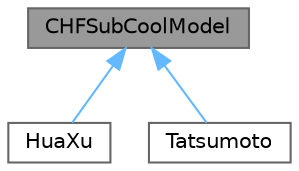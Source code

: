 digraph "CHFSubCoolModel"
{
 // LATEX_PDF_SIZE
  bgcolor="transparent";
  edge [fontname=Helvetica,fontsize=10,labelfontname=Helvetica,labelfontsize=10];
  node [fontname=Helvetica,fontsize=10,shape=box,height=0.2,width=0.4];
  Node1 [id="Node000001",label="CHFSubCoolModel",height=0.2,width=0.4,color="gray40", fillcolor="grey60", style="filled", fontcolor="black",tooltip=" "];
  Node1 -> Node2 [id="edge1_Node000001_Node000002",dir="back",color="steelblue1",style="solid",tooltip=" "];
  Node2 [id="Node000002",label="HuaXu",height=0.2,width=0.4,color="gray40", fillcolor="white", style="filled",URL="$classFoam_1_1wallBoilingModels_1_1CHFModels_1_1HuaXu.html",tooltip="A critical heat flux (CHF) sub-cooling correlation model based on Hua-Xu (2000) for boiling flows."];
  Node1 -> Node3 [id="edge2_Node000001_Node000003",dir="back",color="steelblue1",style="solid",tooltip=" "];
  Node3 [id="Node000003",label="Tatsumoto",height=0.2,width=0.4,color="gray40", fillcolor="white", style="filled",URL="$classFoam_1_1wallBoilingModels_1_1CHFModels_1_1Tatsumoto.html",tooltip="A critical heat flux (CHF) sub-cooling correlation model."];
}
